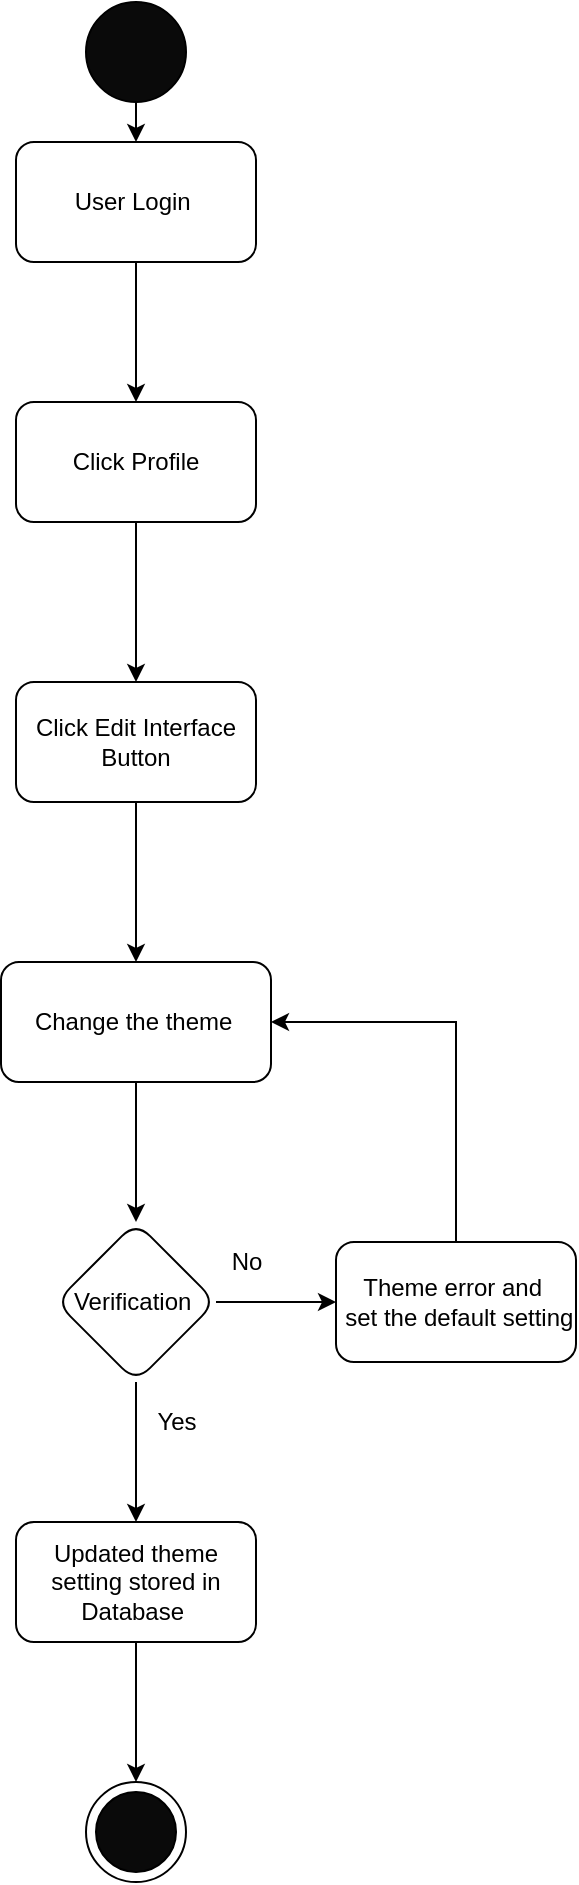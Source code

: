 <mxfile version="16.4.3" type="device"><diagram id="62DErJIfrhn_-wFR8Im2" name="Page-1"><mxGraphModel dx="398" dy="415" grid="1" gridSize="10" guides="1" tooltips="1" connect="1" arrows="1" fold="1" page="1" pageScale="1" pageWidth="827" pageHeight="1169" math="0" shadow="0"><root><mxCell id="0"/><mxCell id="1" parent="0"/><mxCell id="k_OFHxy8BTt7Ru4wzNhM-1" style="edgeStyle=orthogonalEdgeStyle;rounded=0;orthogonalLoop=1;jettySize=auto;html=1;exitX=0.5;exitY=1;exitDx=0;exitDy=0;entryX=0.5;entryY=0;entryDx=0;entryDy=0;" edge="1" parent="1" source="k_OFHxy8BTt7Ru4wzNhM-2" target="k_OFHxy8BTt7Ru4wzNhM-4"><mxGeometry relative="1" as="geometry"/></mxCell><mxCell id="k_OFHxy8BTt7Ru4wzNhM-2" value="" style="ellipse;whiteSpace=wrap;html=1;aspect=fixed;fillColor=#0A0A0A;" vertex="1" parent="1"><mxGeometry x="180" y="110" width="50" height="50" as="geometry"/></mxCell><mxCell id="k_OFHxy8BTt7Ru4wzNhM-3" value="" style="edgeStyle=orthogonalEdgeStyle;rounded=0;orthogonalLoop=1;jettySize=auto;html=1;" edge="1" parent="1" source="k_OFHxy8BTt7Ru4wzNhM-4" target="k_OFHxy8BTt7Ru4wzNhM-16"><mxGeometry relative="1" as="geometry"/></mxCell><mxCell id="k_OFHxy8BTt7Ru4wzNhM-4" value="User Login&amp;nbsp;" style="rounded=1;whiteSpace=wrap;html=1;fillColor=#FFFFFF;" vertex="1" parent="1"><mxGeometry x="145" y="180" width="120" height="60" as="geometry"/></mxCell><mxCell id="k_OFHxy8BTt7Ru4wzNhM-13" value="" style="ellipse;whiteSpace=wrap;html=1;aspect=fixed;fillColor=#FFFFFF;" vertex="1" parent="1"><mxGeometry x="180" y="1000" width="50" height="50" as="geometry"/></mxCell><mxCell id="k_OFHxy8BTt7Ru4wzNhM-14" value="" style="ellipse;whiteSpace=wrap;html=1;aspect=fixed;fillColor=#0A0A0A;" vertex="1" parent="1"><mxGeometry x="185" y="1005" width="40" height="40" as="geometry"/></mxCell><mxCell id="k_OFHxy8BTt7Ru4wzNhM-15" value="" style="edgeStyle=orthogonalEdgeStyle;rounded=0;orthogonalLoop=1;jettySize=auto;html=1;" edge="1" parent="1" source="k_OFHxy8BTt7Ru4wzNhM-16" target="k_OFHxy8BTt7Ru4wzNhM-19"><mxGeometry relative="1" as="geometry"/></mxCell><mxCell id="k_OFHxy8BTt7Ru4wzNhM-16" value="Click Profile" style="whiteSpace=wrap;html=1;fillColor=#FFFFFF;rounded=1;" vertex="1" parent="1"><mxGeometry x="145" y="310" width="120" height="60" as="geometry"/></mxCell><mxCell id="k_OFHxy8BTt7Ru4wzNhM-23" value="" style="edgeStyle=orthogonalEdgeStyle;rounded=0;orthogonalLoop=1;jettySize=auto;html=1;" edge="1" parent="1" source="k_OFHxy8BTt7Ru4wzNhM-19" target="k_OFHxy8BTt7Ru4wzNhM-22"><mxGeometry relative="1" as="geometry"/></mxCell><mxCell id="k_OFHxy8BTt7Ru4wzNhM-19" value="Click Edit Interface Button" style="whiteSpace=wrap;html=1;fillColor=#FFFFFF;rounded=1;" vertex="1" parent="1"><mxGeometry x="145" y="450" width="120" height="60" as="geometry"/></mxCell><mxCell id="k_OFHxy8BTt7Ru4wzNhM-27" value="" style="edgeStyle=orthogonalEdgeStyle;rounded=0;orthogonalLoop=1;jettySize=auto;html=1;" edge="1" parent="1" source="k_OFHxy8BTt7Ru4wzNhM-22" target="k_OFHxy8BTt7Ru4wzNhM-26"><mxGeometry relative="1" as="geometry"/></mxCell><mxCell id="k_OFHxy8BTt7Ru4wzNhM-22" value="Change the theme&amp;nbsp;" style="whiteSpace=wrap;html=1;fillColor=#FFFFFF;rounded=1;" vertex="1" parent="1"><mxGeometry x="137.5" y="590" width="135" height="60" as="geometry"/></mxCell><mxCell id="k_OFHxy8BTt7Ru4wzNhM-29" value="" style="edgeStyle=orthogonalEdgeStyle;rounded=0;orthogonalLoop=1;jettySize=auto;html=1;" edge="1" parent="1" source="k_OFHxy8BTt7Ru4wzNhM-26" target="k_OFHxy8BTt7Ru4wzNhM-28"><mxGeometry relative="1" as="geometry"/></mxCell><mxCell id="k_OFHxy8BTt7Ru4wzNhM-31" value="" style="edgeStyle=orthogonalEdgeStyle;rounded=0;orthogonalLoop=1;jettySize=auto;html=1;" edge="1" parent="1" source="k_OFHxy8BTt7Ru4wzNhM-26" target="k_OFHxy8BTt7Ru4wzNhM-30"><mxGeometry relative="1" as="geometry"/></mxCell><mxCell id="k_OFHxy8BTt7Ru4wzNhM-26" value="Verification&amp;nbsp;" style="rhombus;whiteSpace=wrap;html=1;fillColor=#FFFFFF;rounded=1;" vertex="1" parent="1"><mxGeometry x="165" y="720" width="80" height="80" as="geometry"/></mxCell><mxCell id="k_OFHxy8BTt7Ru4wzNhM-37" style="edgeStyle=orthogonalEdgeStyle;rounded=0;orthogonalLoop=1;jettySize=auto;html=1;exitX=0.5;exitY=1;exitDx=0;exitDy=0;entryX=0.5;entryY=0;entryDx=0;entryDy=0;" edge="1" parent="1" source="k_OFHxy8BTt7Ru4wzNhM-28" target="k_OFHxy8BTt7Ru4wzNhM-13"><mxGeometry relative="1" as="geometry"/></mxCell><mxCell id="k_OFHxy8BTt7Ru4wzNhM-28" value="Updated theme setting stored in Database&amp;nbsp;" style="whiteSpace=wrap;html=1;fillColor=#FFFFFF;rounded=1;" vertex="1" parent="1"><mxGeometry x="145" y="870" width="120" height="60" as="geometry"/></mxCell><mxCell id="k_OFHxy8BTt7Ru4wzNhM-34" style="edgeStyle=orthogonalEdgeStyle;rounded=0;orthogonalLoop=1;jettySize=auto;html=1;exitX=0.5;exitY=0;exitDx=0;exitDy=0;entryX=1;entryY=0.5;entryDx=0;entryDy=0;" edge="1" parent="1" source="k_OFHxy8BTt7Ru4wzNhM-30" target="k_OFHxy8BTt7Ru4wzNhM-22"><mxGeometry relative="1" as="geometry"/></mxCell><mxCell id="k_OFHxy8BTt7Ru4wzNhM-30" value="Theme error and&amp;nbsp;&lt;br&gt;&amp;nbsp;set the default setting" style="whiteSpace=wrap;html=1;fillColor=#FFFFFF;rounded=1;" vertex="1" parent="1"><mxGeometry x="305" y="730" width="120" height="60" as="geometry"/></mxCell><mxCell id="k_OFHxy8BTt7Ru4wzNhM-35" value="No" style="text;html=1;align=center;verticalAlign=middle;resizable=0;points=[];autosize=1;strokeColor=none;fillColor=none;" vertex="1" parent="1"><mxGeometry x="245" y="730" width="30" height="20" as="geometry"/></mxCell><mxCell id="k_OFHxy8BTt7Ru4wzNhM-36" value="Yes" style="text;html=1;align=center;verticalAlign=middle;resizable=0;points=[];autosize=1;strokeColor=none;fillColor=none;" vertex="1" parent="1"><mxGeometry x="205" y="810" width="40" height="20" as="geometry"/></mxCell></root></mxGraphModel></diagram></mxfile>